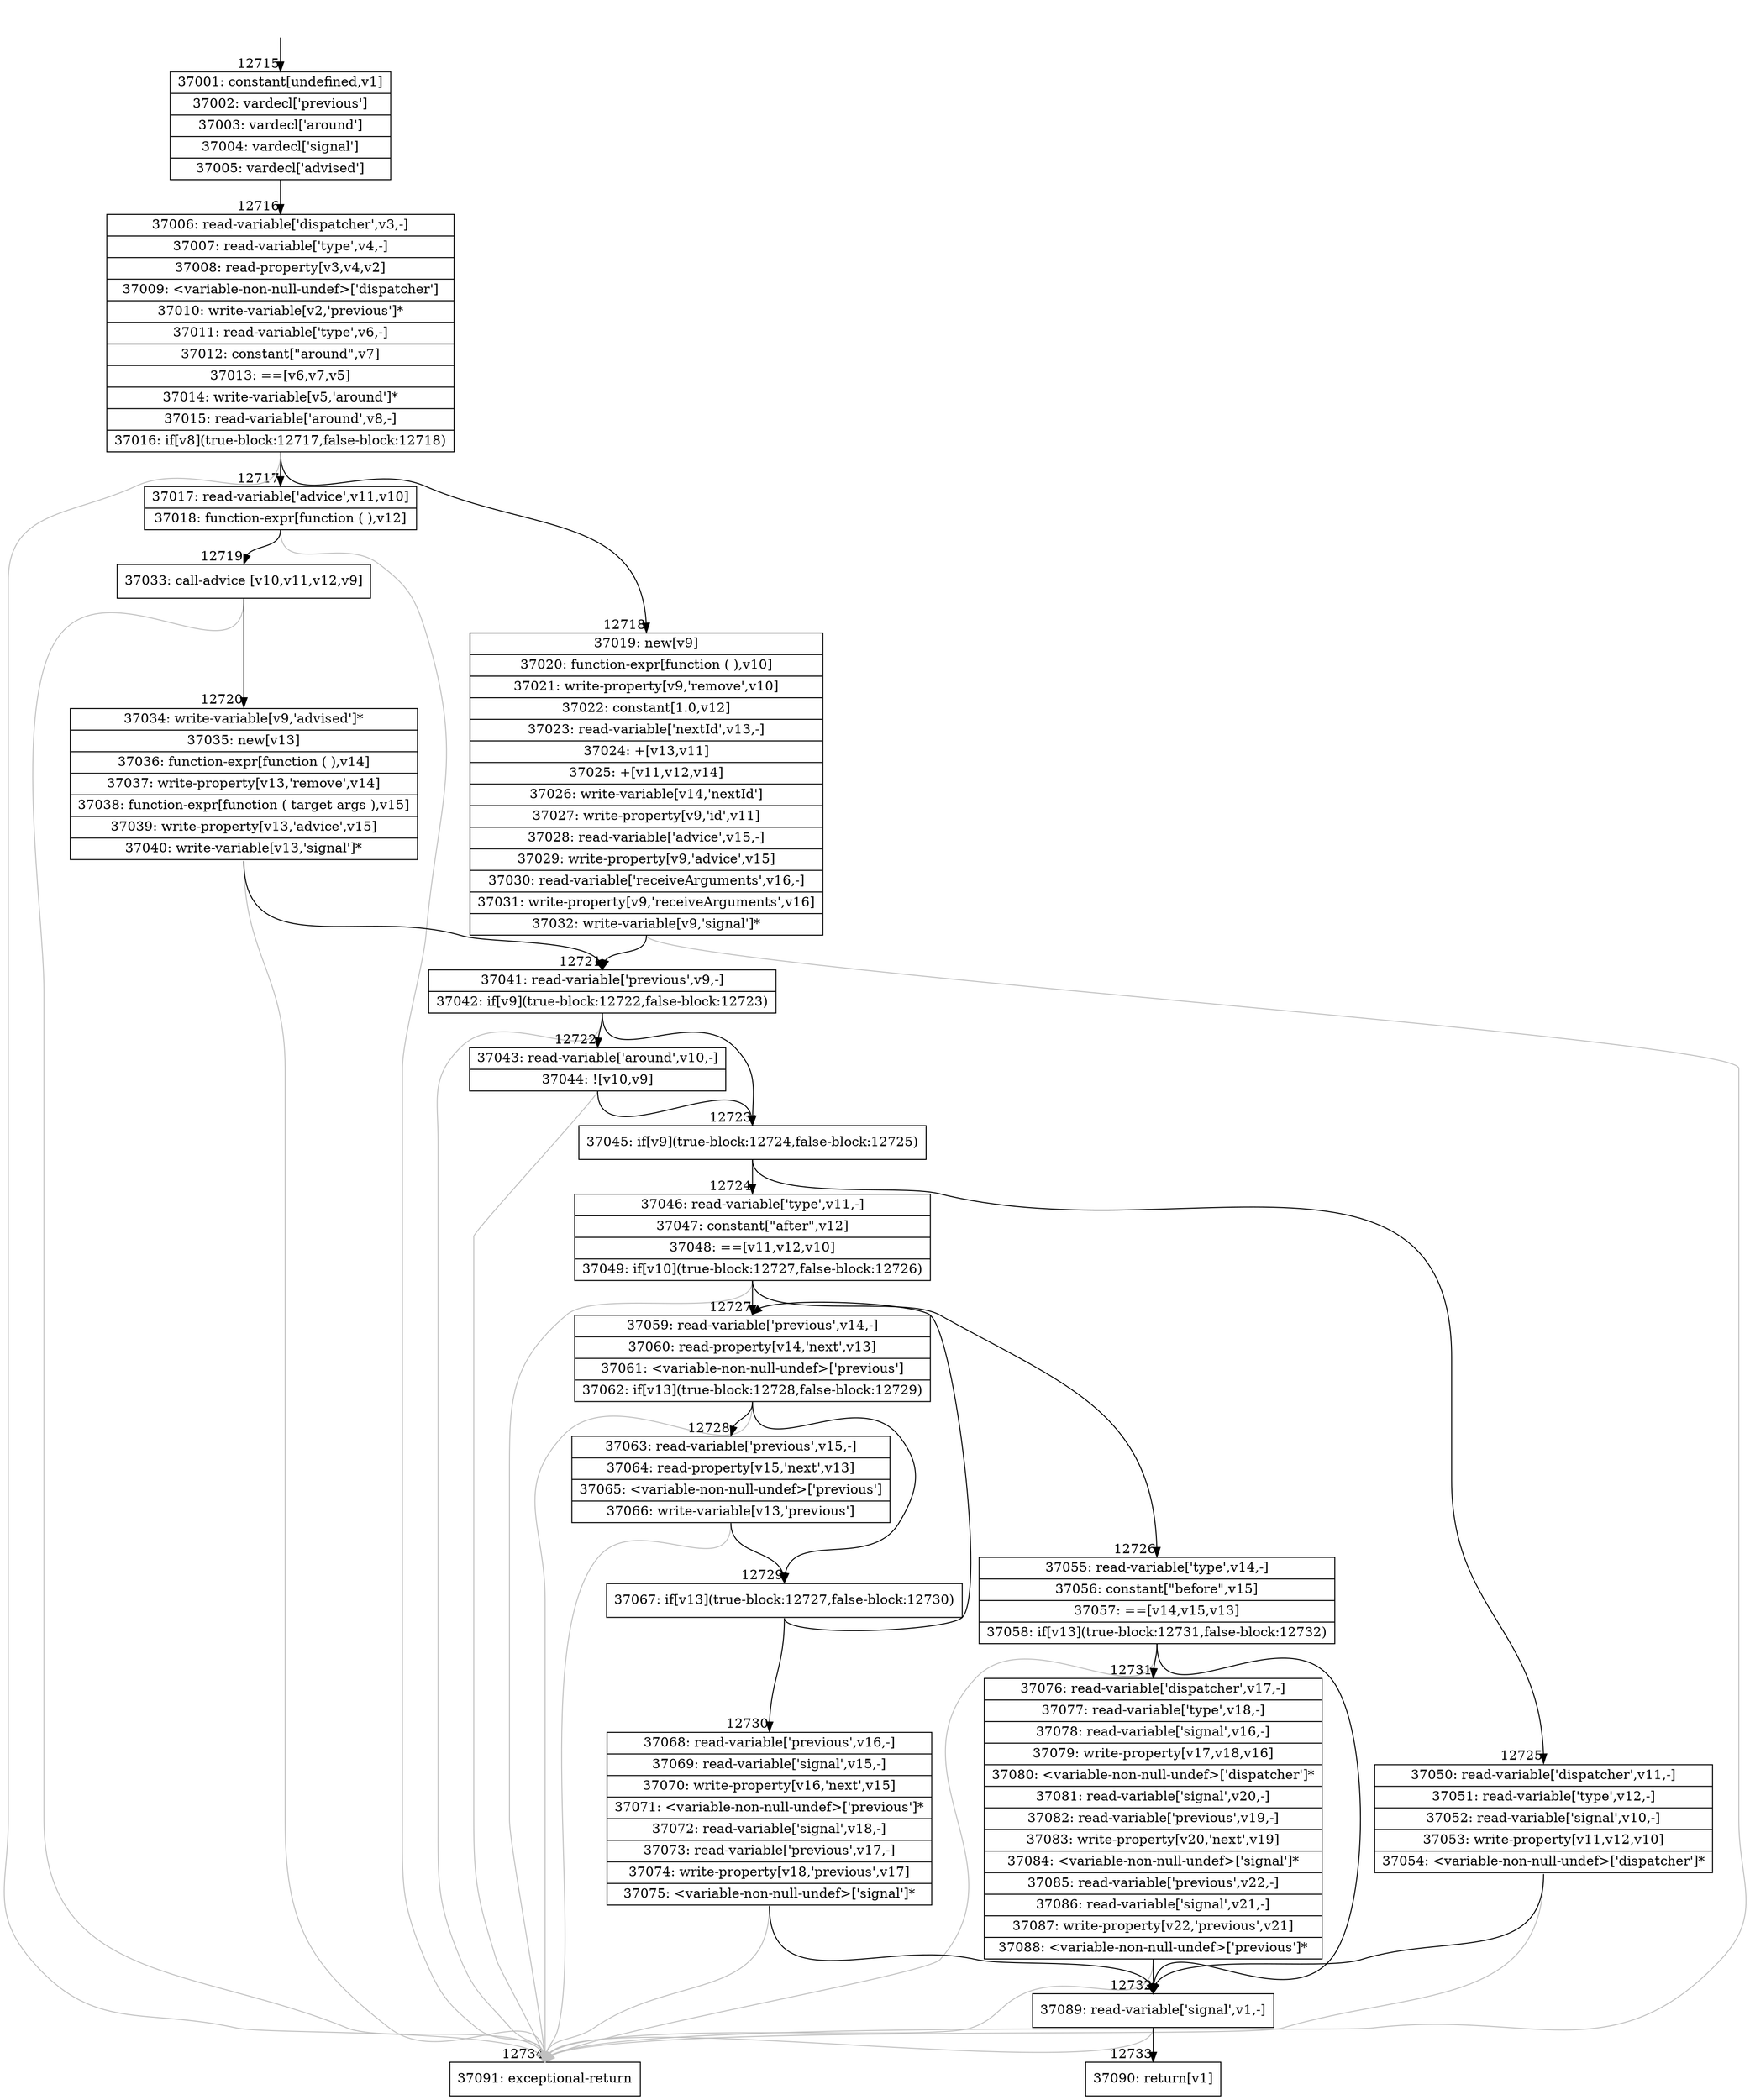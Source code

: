 digraph {
rankdir="TD"
BB_entry931[shape=none,label=""];
BB_entry931 -> BB12715 [tailport=s, headport=n, headlabel="    12715"]
BB12715 [shape=record label="{37001: constant[undefined,v1]|37002: vardecl['previous']|37003: vardecl['around']|37004: vardecl['signal']|37005: vardecl['advised']}" ] 
BB12715 -> BB12716 [tailport=s, headport=n, headlabel="      12716"]
BB12716 [shape=record label="{37006: read-variable['dispatcher',v3,-]|37007: read-variable['type',v4,-]|37008: read-property[v3,v4,v2]|37009: \<variable-non-null-undef\>['dispatcher']|37010: write-variable[v2,'previous']*|37011: read-variable['type',v6,-]|37012: constant[\"around\",v7]|37013: ==[v6,v7,v5]|37014: write-variable[v5,'around']*|37015: read-variable['around',v8,-]|37016: if[v8](true-block:12717,false-block:12718)}" ] 
BB12716 -> BB12717 [tailport=s, headport=n, headlabel="      12717"]
BB12716 -> BB12718 [tailport=s, headport=n, headlabel="      12718"]
BB12716 -> BB12734 [tailport=s, headport=n, color=gray, headlabel="      12734"]
BB12717 [shape=record label="{37017: read-variable['advice',v11,v10]|37018: function-expr[function ( ),v12]}" ] 
BB12717 -> BB12719 [tailport=s, headport=n, headlabel="      12719"]
BB12717 -> BB12734 [tailport=s, headport=n, color=gray]
BB12718 [shape=record label="{37019: new[v9]|37020: function-expr[function ( ),v10]|37021: write-property[v9,'remove',v10]|37022: constant[1.0,v12]|37023: read-variable['nextId',v13,-]|37024: +[v13,v11]|37025: +[v11,v12,v14]|37026: write-variable[v14,'nextId']|37027: write-property[v9,'id',v11]|37028: read-variable['advice',v15,-]|37029: write-property[v9,'advice',v15]|37030: read-variable['receiveArguments',v16,-]|37031: write-property[v9,'receiveArguments',v16]|37032: write-variable[v9,'signal']*}" ] 
BB12718 -> BB12721 [tailport=s, headport=n, headlabel="      12721"]
BB12718 -> BB12734 [tailport=s, headport=n, color=gray]
BB12719 [shape=record label="{37033: call-advice [v10,v11,v12,v9]}" ] 
BB12719 -> BB12720 [tailport=s, headport=n, headlabel="      12720"]
BB12719 -> BB12734 [tailport=s, headport=n, color=gray]
BB12720 [shape=record label="{37034: write-variable[v9,'advised']*|37035: new[v13]|37036: function-expr[function ( ),v14]|37037: write-property[v13,'remove',v14]|37038: function-expr[function ( target args ),v15]|37039: write-property[v13,'advice',v15]|37040: write-variable[v13,'signal']*}" ] 
BB12720 -> BB12721 [tailport=s, headport=n]
BB12720 -> BB12734 [tailport=s, headport=n, color=gray]
BB12721 [shape=record label="{37041: read-variable['previous',v9,-]|37042: if[v9](true-block:12722,false-block:12723)}" ] 
BB12721 -> BB12723 [tailport=s, headport=n, headlabel="      12723"]
BB12721 -> BB12722 [tailport=s, headport=n, headlabel="      12722"]
BB12721 -> BB12734 [tailport=s, headport=n, color=gray]
BB12722 [shape=record label="{37043: read-variable['around',v10,-]|37044: ![v10,v9]}" ] 
BB12722 -> BB12723 [tailport=s, headport=n]
BB12722 -> BB12734 [tailport=s, headport=n, color=gray]
BB12723 [shape=record label="{37045: if[v9](true-block:12724,false-block:12725)}" ] 
BB12723 -> BB12724 [tailport=s, headport=n, headlabel="      12724"]
BB12723 -> BB12725 [tailport=s, headport=n, headlabel="      12725"]
BB12724 [shape=record label="{37046: read-variable['type',v11,-]|37047: constant[\"after\",v12]|37048: ==[v11,v12,v10]|37049: if[v10](true-block:12727,false-block:12726)}" ] 
BB12724 -> BB12727 [tailport=s, headport=n, headlabel="      12727"]
BB12724 -> BB12726 [tailport=s, headport=n, headlabel="      12726"]
BB12724 -> BB12734 [tailport=s, headport=n, color=gray]
BB12725 [shape=record label="{37050: read-variable['dispatcher',v11,-]|37051: read-variable['type',v12,-]|37052: read-variable['signal',v10,-]|37053: write-property[v11,v12,v10]|37054: \<variable-non-null-undef\>['dispatcher']*}" ] 
BB12725 -> BB12732 [tailport=s, headport=n, headlabel="      12732"]
BB12725 -> BB12734 [tailport=s, headport=n, color=gray]
BB12726 [shape=record label="{37055: read-variable['type',v14,-]|37056: constant[\"before\",v15]|37057: ==[v14,v15,v13]|37058: if[v13](true-block:12731,false-block:12732)}" ] 
BB12726 -> BB12731 [tailport=s, headport=n, headlabel="      12731"]
BB12726 -> BB12732 [tailport=s, headport=n]
BB12726 -> BB12734 [tailport=s, headport=n, color=gray]
BB12727 [shape=record label="{37059: read-variable['previous',v14,-]|37060: read-property[v14,'next',v13]|37061: \<variable-non-null-undef\>['previous']|37062: if[v13](true-block:12728,false-block:12729)}" ] 
BB12727 -> BB12729 [tailport=s, headport=n, headlabel="      12729"]
BB12727 -> BB12728 [tailport=s, headport=n, headlabel="      12728"]
BB12727 -> BB12734 [tailport=s, headport=n, color=gray]
BB12728 [shape=record label="{37063: read-variable['previous',v15,-]|37064: read-property[v15,'next',v13]|37065: \<variable-non-null-undef\>['previous']|37066: write-variable[v13,'previous']}" ] 
BB12728 -> BB12729 [tailport=s, headport=n]
BB12728 -> BB12734 [tailport=s, headport=n, color=gray]
BB12729 [shape=record label="{37067: if[v13](true-block:12727,false-block:12730)}" ] 
BB12729 -> BB12727 [tailport=s, headport=n]
BB12729 -> BB12730 [tailport=s, headport=n, headlabel="      12730"]
BB12730 [shape=record label="{37068: read-variable['previous',v16,-]|37069: read-variable['signal',v15,-]|37070: write-property[v16,'next',v15]|37071: \<variable-non-null-undef\>['previous']*|37072: read-variable['signal',v18,-]|37073: read-variable['previous',v17,-]|37074: write-property[v18,'previous',v17]|37075: \<variable-non-null-undef\>['signal']*}" ] 
BB12730 -> BB12732 [tailport=s, headport=n]
BB12730 -> BB12734 [tailport=s, headport=n, color=gray]
BB12731 [shape=record label="{37076: read-variable['dispatcher',v17,-]|37077: read-variable['type',v18,-]|37078: read-variable['signal',v16,-]|37079: write-property[v17,v18,v16]|37080: \<variable-non-null-undef\>['dispatcher']*|37081: read-variable['signal',v20,-]|37082: read-variable['previous',v19,-]|37083: write-property[v20,'next',v19]|37084: \<variable-non-null-undef\>['signal']*|37085: read-variable['previous',v22,-]|37086: read-variable['signal',v21,-]|37087: write-property[v22,'previous',v21]|37088: \<variable-non-null-undef\>['previous']*}" ] 
BB12731 -> BB12732 [tailport=s, headport=n]
BB12731 -> BB12734 [tailport=s, headport=n, color=gray]
BB12732 [shape=record label="{37089: read-variable['signal',v1,-]}" ] 
BB12732 -> BB12733 [tailport=s, headport=n, headlabel="      12733"]
BB12732 -> BB12734 [tailport=s, headport=n, color=gray]
BB12733 [shape=record label="{37090: return[v1]}" ] 
BB12734 [shape=record label="{37091: exceptional-return}" ] 
//#$~ 17857
}
